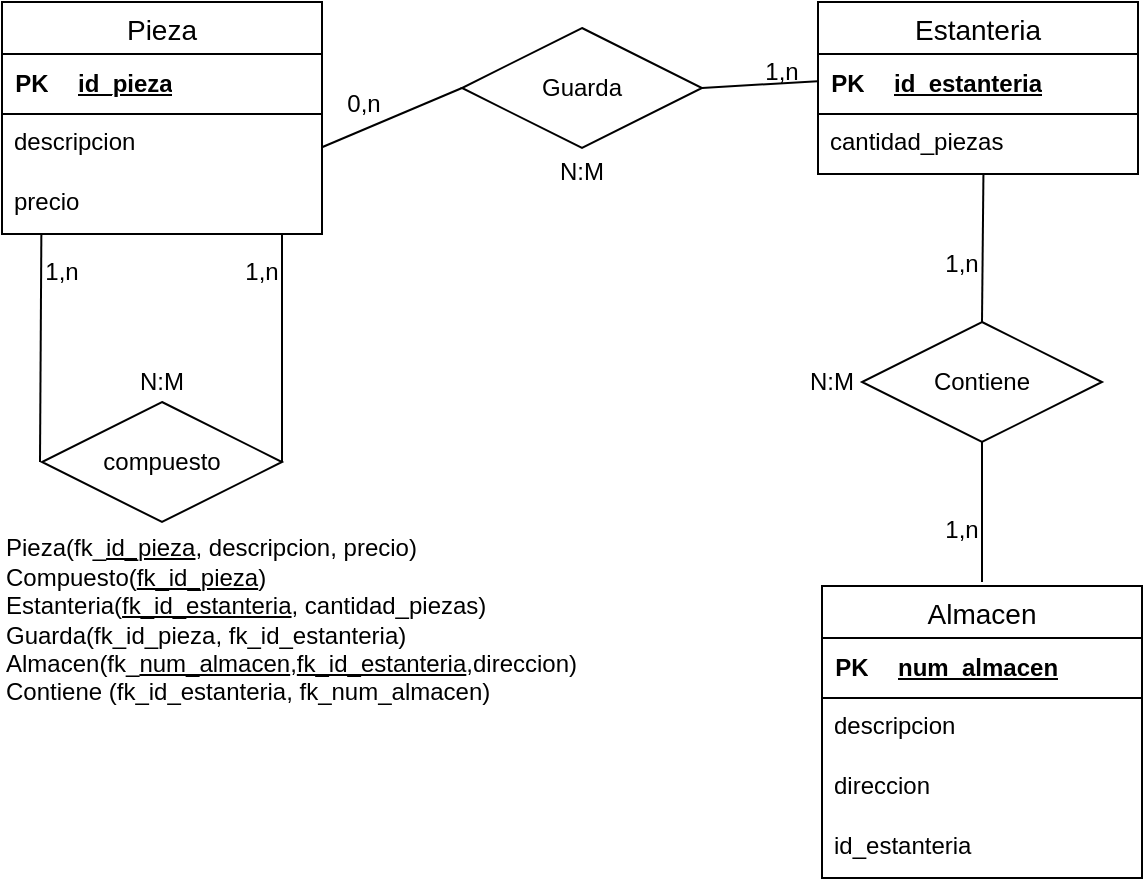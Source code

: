 <mxfile version="22.0.4" type="github">
  <diagram name="Pàgina-1" id="jwsh2uQWg2K7kbO6ysq4">
    <mxGraphModel dx="989" dy="545" grid="0" gridSize="10" guides="1" tooltips="1" connect="1" arrows="1" fold="1" page="1" pageScale="1" pageWidth="827" pageHeight="1169" math="0" shadow="0">
      <root>
        <mxCell id="0" />
        <mxCell id="1" parent="0" />
        <mxCell id="w5u-BCPX9tSiq1V_wm3K-1" value="Pieza" style="swimlane;fontStyle=0;childLayout=stackLayout;horizontal=1;startSize=26;horizontalStack=0;resizeParent=1;resizeParentMax=0;resizeLast=0;collapsible=1;marginBottom=0;align=center;fontSize=14;" parent="1" vertex="1">
          <mxGeometry x="80" y="220" width="160" height="116" as="geometry" />
        </mxCell>
        <mxCell id="w5u-BCPX9tSiq1V_wm3K-5" value="" style="shape=table;startSize=0;container=1;collapsible=1;childLayout=tableLayout;fixedRows=1;rowLines=0;fontStyle=0;align=center;resizeLast=1;strokeColor=none;fillColor=none;collapsible=0;" parent="w5u-BCPX9tSiq1V_wm3K-1" vertex="1">
          <mxGeometry y="26" width="160" height="30" as="geometry" />
        </mxCell>
        <mxCell id="w5u-BCPX9tSiq1V_wm3K-6" value="" style="shape=tableRow;horizontal=0;startSize=0;swimlaneHead=0;swimlaneBody=0;fillColor=none;collapsible=0;dropTarget=0;points=[[0,0.5],[1,0.5]];portConstraint=eastwest;top=0;left=0;right=0;bottom=1;" parent="w5u-BCPX9tSiq1V_wm3K-5" vertex="1">
          <mxGeometry width="160" height="30" as="geometry" />
        </mxCell>
        <mxCell id="w5u-BCPX9tSiq1V_wm3K-7" value="PK" style="shape=partialRectangle;connectable=0;fillColor=none;top=0;left=0;bottom=0;right=0;fontStyle=1;overflow=hidden;whiteSpace=wrap;html=1;" parent="w5u-BCPX9tSiq1V_wm3K-6" vertex="1">
          <mxGeometry width="30" height="30" as="geometry">
            <mxRectangle width="30" height="30" as="alternateBounds" />
          </mxGeometry>
        </mxCell>
        <mxCell id="w5u-BCPX9tSiq1V_wm3K-8" value="id_pieza" style="shape=partialRectangle;connectable=0;fillColor=none;top=0;left=0;bottom=0;right=0;align=left;spacingLeft=6;fontStyle=5;overflow=hidden;whiteSpace=wrap;html=1;" parent="w5u-BCPX9tSiq1V_wm3K-6" vertex="1">
          <mxGeometry x="30" width="130" height="30" as="geometry">
            <mxRectangle width="130" height="30" as="alternateBounds" />
          </mxGeometry>
        </mxCell>
        <mxCell id="w5u-BCPX9tSiq1V_wm3K-3" value="descripcion" style="text;strokeColor=none;fillColor=none;spacingLeft=4;spacingRight=4;overflow=hidden;rotatable=0;points=[[0,0.5],[1,0.5]];portConstraint=eastwest;fontSize=12;whiteSpace=wrap;html=1;" parent="w5u-BCPX9tSiq1V_wm3K-1" vertex="1">
          <mxGeometry y="56" width="160" height="30" as="geometry" />
        </mxCell>
        <mxCell id="w5u-BCPX9tSiq1V_wm3K-4" value="precio" style="text;strokeColor=none;fillColor=none;spacingLeft=4;spacingRight=4;overflow=hidden;rotatable=0;points=[[0,0.5],[1,0.5]];portConstraint=eastwest;fontSize=12;whiteSpace=wrap;html=1;" parent="w5u-BCPX9tSiq1V_wm3K-1" vertex="1">
          <mxGeometry y="86" width="160" height="30" as="geometry" />
        </mxCell>
        <mxCell id="w5u-BCPX9tSiq1V_wm3K-10" value="compuesto" style="shape=rhombus;perimeter=rhombusPerimeter;whiteSpace=wrap;html=1;align=center;" parent="1" vertex="1">
          <mxGeometry x="100" y="420" width="120" height="60" as="geometry" />
        </mxCell>
        <mxCell id="w5u-BCPX9tSiq1V_wm3K-11" value="" style="endArrow=none;html=1;rounded=0;entryX=1;entryY=0.5;entryDx=0;entryDy=0;" parent="1" target="w5u-BCPX9tSiq1V_wm3K-10" edge="1">
          <mxGeometry relative="1" as="geometry">
            <mxPoint x="220" y="336" as="sourcePoint" />
            <mxPoint x="220" y="446" as="targetPoint" />
          </mxGeometry>
        </mxCell>
        <mxCell id="w5u-BCPX9tSiq1V_wm3K-12" value="" style="endArrow=none;html=1;rounded=0;entryX=1;entryY=0.5;entryDx=0;entryDy=0;exitX=0.123;exitY=1;exitDx=0;exitDy=0;exitPerimeter=0;" parent="1" edge="1">
          <mxGeometry relative="1" as="geometry">
            <mxPoint x="99.68" y="336" as="sourcePoint" />
            <mxPoint x="99" y="450" as="targetPoint" />
          </mxGeometry>
        </mxCell>
        <mxCell id="w5u-BCPX9tSiq1V_wm3K-29" value="Guarda" style="shape=rhombus;perimeter=rhombusPerimeter;whiteSpace=wrap;html=1;align=center;" parent="1" vertex="1">
          <mxGeometry x="310" y="233" width="120" height="60" as="geometry" />
        </mxCell>
        <mxCell id="w5u-BCPX9tSiq1V_wm3K-30" value="Contiene" style="shape=rhombus;perimeter=rhombusPerimeter;whiteSpace=wrap;html=1;align=center;" parent="1" vertex="1">
          <mxGeometry x="510" y="380" width="120" height="60" as="geometry" />
        </mxCell>
        <mxCell id="w5u-BCPX9tSiq1V_wm3K-31" value="" style="endArrow=none;html=1;rounded=0;entryX=0;entryY=0.5;entryDx=0;entryDy=0;exitX=0.998;exitY=0.559;exitDx=0;exitDy=0;exitPerimeter=0;" parent="1" source="w5u-BCPX9tSiq1V_wm3K-3" target="w5u-BCPX9tSiq1V_wm3K-29" edge="1">
          <mxGeometry relative="1" as="geometry">
            <mxPoint x="240" y="290" as="sourcePoint" />
            <mxPoint x="330" y="290" as="targetPoint" />
          </mxGeometry>
        </mxCell>
        <mxCell id="w5u-BCPX9tSiq1V_wm3K-32" value="" style="endArrow=none;html=1;rounded=0;exitX=0.5;exitY=0;exitDx=0;exitDy=0;entryX=0.517;entryY=0.989;entryDx=0;entryDy=0;entryPerimeter=0;" parent="1" source="w5u-BCPX9tSiq1V_wm3K-30" target="_BHCApm0lJc91tvse7UV-23" edge="1">
          <mxGeometry relative="1" as="geometry">
            <mxPoint x="340" y="460" as="sourcePoint" />
            <mxPoint x="568" y="333" as="targetPoint" />
          </mxGeometry>
        </mxCell>
        <mxCell id="w5u-BCPX9tSiq1V_wm3K-33" value="" style="endArrow=none;html=1;rounded=0;entryX=-0.001;entryY=0.553;entryDx=0;entryDy=0;exitX=1;exitY=0.5;exitDx=0;exitDy=0;entryPerimeter=0;" parent="1" source="w5u-BCPX9tSiq1V_wm3K-29" edge="1">
          <mxGeometry relative="1" as="geometry">
            <mxPoint x="400" y="293" as="sourcePoint" />
            <mxPoint x="487.84" y="259.59" as="targetPoint" />
          </mxGeometry>
        </mxCell>
        <mxCell id="w5u-BCPX9tSiq1V_wm3K-34" value="" style="endArrow=none;html=1;rounded=0;exitX=0.5;exitY=0;exitDx=0;exitDy=0;entryX=0.5;entryY=1;entryDx=0;entryDy=0;" parent="1" target="w5u-BCPX9tSiq1V_wm3K-30" edge="1">
          <mxGeometry relative="1" as="geometry">
            <mxPoint x="570" y="510" as="sourcePoint" />
            <mxPoint x="550" y="440" as="targetPoint" />
          </mxGeometry>
        </mxCell>
        <mxCell id="w5u-BCPX9tSiq1V_wm3K-39" value="1,n" style="text;html=1;strokeColor=none;fillColor=none;align=center;verticalAlign=middle;whiteSpace=wrap;rounded=0;" parent="1" vertex="1">
          <mxGeometry x="80" y="340" width="60" height="30" as="geometry" />
        </mxCell>
        <mxCell id="w5u-BCPX9tSiq1V_wm3K-40" value="1,n" style="text;html=1;strokeColor=none;fillColor=none;align=center;verticalAlign=middle;whiteSpace=wrap;rounded=0;" parent="1" vertex="1">
          <mxGeometry x="180" y="340" width="60" height="30" as="geometry" />
        </mxCell>
        <mxCell id="w5u-BCPX9tSiq1V_wm3K-41" value="N:M" style="text;html=1;strokeColor=none;fillColor=none;align=center;verticalAlign=middle;whiteSpace=wrap;rounded=0;" parent="1" vertex="1">
          <mxGeometry x="130" y="395" width="60" height="30" as="geometry" />
        </mxCell>
        <mxCell id="w5u-BCPX9tSiq1V_wm3K-42" value="0,n" style="text;html=1;strokeColor=none;fillColor=none;align=center;verticalAlign=middle;whiteSpace=wrap;rounded=0;" parent="1" vertex="1">
          <mxGeometry x="231" y="256" width="60" height="30" as="geometry" />
        </mxCell>
        <mxCell id="w5u-BCPX9tSiq1V_wm3K-43" value="1,n" style="text;html=1;strokeColor=none;fillColor=none;align=center;verticalAlign=middle;whiteSpace=wrap;rounded=0;" parent="1" vertex="1">
          <mxGeometry x="440" y="240" width="60" height="30" as="geometry" />
        </mxCell>
        <mxCell id="w5u-BCPX9tSiq1V_wm3K-44" value="1,n" style="text;html=1;strokeColor=none;fillColor=none;align=center;verticalAlign=middle;whiteSpace=wrap;rounded=0;" parent="1" vertex="1">
          <mxGeometry x="530" y="336" width="60" height="30" as="geometry" />
        </mxCell>
        <mxCell id="w5u-BCPX9tSiq1V_wm3K-45" value="1,n" style="text;html=1;strokeColor=none;fillColor=none;align=center;verticalAlign=middle;whiteSpace=wrap;rounded=0;" parent="1" vertex="1">
          <mxGeometry x="530" y="469" width="60" height="30" as="geometry" />
        </mxCell>
        <mxCell id="w5u-BCPX9tSiq1V_wm3K-46" value="N:M" style="text;html=1;strokeColor=none;fillColor=none;align=center;verticalAlign=middle;whiteSpace=wrap;rounded=0;" parent="1" vertex="1">
          <mxGeometry x="465" y="395" width="60" height="30" as="geometry" />
        </mxCell>
        <mxCell id="w5u-BCPX9tSiq1V_wm3K-47" value="N:M" style="text;html=1;strokeColor=none;fillColor=none;align=center;verticalAlign=middle;whiteSpace=wrap;rounded=0;" parent="1" vertex="1">
          <mxGeometry x="340" y="290" width="60" height="30" as="geometry" />
        </mxCell>
        <mxCell id="_BHCApm0lJc91tvse7UV-10" value="Almacen" style="swimlane;fontStyle=0;childLayout=stackLayout;horizontal=1;startSize=26;horizontalStack=0;resizeParent=1;resizeParentMax=0;resizeLast=0;collapsible=1;marginBottom=0;align=center;fontSize=14;" parent="1" vertex="1">
          <mxGeometry x="490" y="512" width="160" height="146" as="geometry" />
        </mxCell>
        <mxCell id="_BHCApm0lJc91tvse7UV-11" value="" style="shape=table;startSize=0;container=1;collapsible=1;childLayout=tableLayout;fixedRows=1;rowLines=0;fontStyle=0;align=center;resizeLast=1;strokeColor=none;fillColor=none;collapsible=0;" parent="_BHCApm0lJc91tvse7UV-10" vertex="1">
          <mxGeometry y="26" width="160" height="30" as="geometry" />
        </mxCell>
        <mxCell id="_BHCApm0lJc91tvse7UV-12" value="" style="shape=tableRow;horizontal=0;startSize=0;swimlaneHead=0;swimlaneBody=0;fillColor=none;collapsible=0;dropTarget=0;points=[[0,0.5],[1,0.5]];portConstraint=eastwest;top=0;left=0;right=0;bottom=1;" parent="_BHCApm0lJc91tvse7UV-11" vertex="1">
          <mxGeometry width="160" height="30" as="geometry" />
        </mxCell>
        <mxCell id="_BHCApm0lJc91tvse7UV-13" value="PK" style="shape=partialRectangle;connectable=0;fillColor=none;top=0;left=0;bottom=0;right=0;fontStyle=1;overflow=hidden;whiteSpace=wrap;html=1;" parent="_BHCApm0lJc91tvse7UV-12" vertex="1">
          <mxGeometry width="30" height="30" as="geometry">
            <mxRectangle width="30" height="30" as="alternateBounds" />
          </mxGeometry>
        </mxCell>
        <mxCell id="_BHCApm0lJc91tvse7UV-14" value="num_almacen" style="shape=partialRectangle;connectable=0;fillColor=none;top=0;left=0;bottom=0;right=0;align=left;spacingLeft=6;fontStyle=5;overflow=hidden;whiteSpace=wrap;html=1;" parent="_BHCApm0lJc91tvse7UV-12" vertex="1">
          <mxGeometry x="30" width="130" height="30" as="geometry">
            <mxRectangle width="130" height="30" as="alternateBounds" />
          </mxGeometry>
        </mxCell>
        <mxCell id="_BHCApm0lJc91tvse7UV-15" value="descripcion" style="text;strokeColor=none;fillColor=none;spacingLeft=4;spacingRight=4;overflow=hidden;rotatable=0;points=[[0,0.5],[1,0.5]];portConstraint=eastwest;fontSize=12;whiteSpace=wrap;html=1;" parent="_BHCApm0lJc91tvse7UV-10" vertex="1">
          <mxGeometry y="56" width="160" height="30" as="geometry" />
        </mxCell>
        <mxCell id="_BHCApm0lJc91tvse7UV-16" value="direccion" style="text;strokeColor=none;fillColor=none;spacingLeft=4;spacingRight=4;overflow=hidden;rotatable=0;points=[[0,0.5],[1,0.5]];portConstraint=eastwest;fontSize=12;whiteSpace=wrap;html=1;" parent="_BHCApm0lJc91tvse7UV-10" vertex="1">
          <mxGeometry y="86" width="160" height="30" as="geometry" />
        </mxCell>
        <mxCell id="_BHCApm0lJc91tvse7UV-17" value="id_estanteria" style="text;strokeColor=none;fillColor=none;spacingLeft=4;spacingRight=4;overflow=hidden;rotatable=0;points=[[0,0.5],[1,0.5]];portConstraint=eastwest;fontSize=12;whiteSpace=wrap;html=1;" parent="_BHCApm0lJc91tvse7UV-10" vertex="1">
          <mxGeometry y="116" width="160" height="30" as="geometry" />
        </mxCell>
        <mxCell id="_BHCApm0lJc91tvse7UV-18" value="Estanteria" style="swimlane;fontStyle=0;childLayout=stackLayout;horizontal=1;startSize=26;horizontalStack=0;resizeParent=1;resizeParentMax=0;resizeLast=0;collapsible=1;marginBottom=0;align=center;fontSize=14;" parent="1" vertex="1">
          <mxGeometry x="488" y="220" width="160" height="86" as="geometry" />
        </mxCell>
        <mxCell id="_BHCApm0lJc91tvse7UV-19" value="" style="shape=table;startSize=0;container=1;collapsible=1;childLayout=tableLayout;fixedRows=1;rowLines=0;fontStyle=0;align=center;resizeLast=1;strokeColor=none;fillColor=none;collapsible=0;" parent="_BHCApm0lJc91tvse7UV-18" vertex="1">
          <mxGeometry y="26" width="160" height="30" as="geometry" />
        </mxCell>
        <mxCell id="_BHCApm0lJc91tvse7UV-20" value="" style="shape=tableRow;horizontal=0;startSize=0;swimlaneHead=0;swimlaneBody=0;fillColor=none;collapsible=0;dropTarget=0;points=[[0,0.5],[1,0.5]];portConstraint=eastwest;top=0;left=0;right=0;bottom=1;" parent="_BHCApm0lJc91tvse7UV-19" vertex="1">
          <mxGeometry width="160" height="30" as="geometry" />
        </mxCell>
        <mxCell id="_BHCApm0lJc91tvse7UV-21" value="PK" style="shape=partialRectangle;connectable=0;fillColor=none;top=0;left=0;bottom=0;right=0;fontStyle=1;overflow=hidden;whiteSpace=wrap;html=1;" parent="_BHCApm0lJc91tvse7UV-20" vertex="1">
          <mxGeometry width="30" height="30" as="geometry">
            <mxRectangle width="30" height="30" as="alternateBounds" />
          </mxGeometry>
        </mxCell>
        <mxCell id="_BHCApm0lJc91tvse7UV-22" value="id_estanteria" style="shape=partialRectangle;connectable=0;fillColor=none;top=0;left=0;bottom=0;right=0;align=left;spacingLeft=6;fontStyle=5;overflow=hidden;whiteSpace=wrap;html=1;" parent="_BHCApm0lJc91tvse7UV-20" vertex="1">
          <mxGeometry x="30" width="130" height="30" as="geometry">
            <mxRectangle width="130" height="30" as="alternateBounds" />
          </mxGeometry>
        </mxCell>
        <mxCell id="_BHCApm0lJc91tvse7UV-23" value="cantidad_piezas" style="text;strokeColor=none;fillColor=none;spacingLeft=4;spacingRight=4;overflow=hidden;rotatable=0;points=[[0,0.5],[1,0.5]];portConstraint=eastwest;fontSize=12;whiteSpace=wrap;html=1;" parent="_BHCApm0lJc91tvse7UV-18" vertex="1">
          <mxGeometry y="56" width="160" height="30" as="geometry" />
        </mxCell>
        <mxCell id="kQ6kPTFAnf9aw-hfmE83-2" value="Pieza(fk_&lt;u style=&quot;&quot;&gt;id_pieza&lt;/u&gt;, descripcion, precio)&lt;br&gt;Compuesto(&lt;u&gt;fk_id_pieza&lt;/u&gt;)&lt;br&gt;Estanteria(&lt;u&gt;fk_id_estanteria&lt;/u&gt;, cantidad_piezas)&lt;br&gt;Guarda(fk_id_pieza, fk_id_estanteria)&lt;br&gt;Almacen(fk_&lt;u style=&quot;&quot;&gt;num_almacen&lt;/u&gt;,&lt;u&gt;fk_id_estanteria&lt;/u&gt;,direccion)&lt;br&gt;Contiene (fk_id_estanteria, fk_num_almacen)" style="text;html=1;strokeColor=none;fillColor=none;align=left;verticalAlign=middle;whiteSpace=wrap;rounded=0;" parent="1" vertex="1">
          <mxGeometry x="80" y="484" width="381" height="90" as="geometry" />
        </mxCell>
      </root>
    </mxGraphModel>
  </diagram>
</mxfile>
